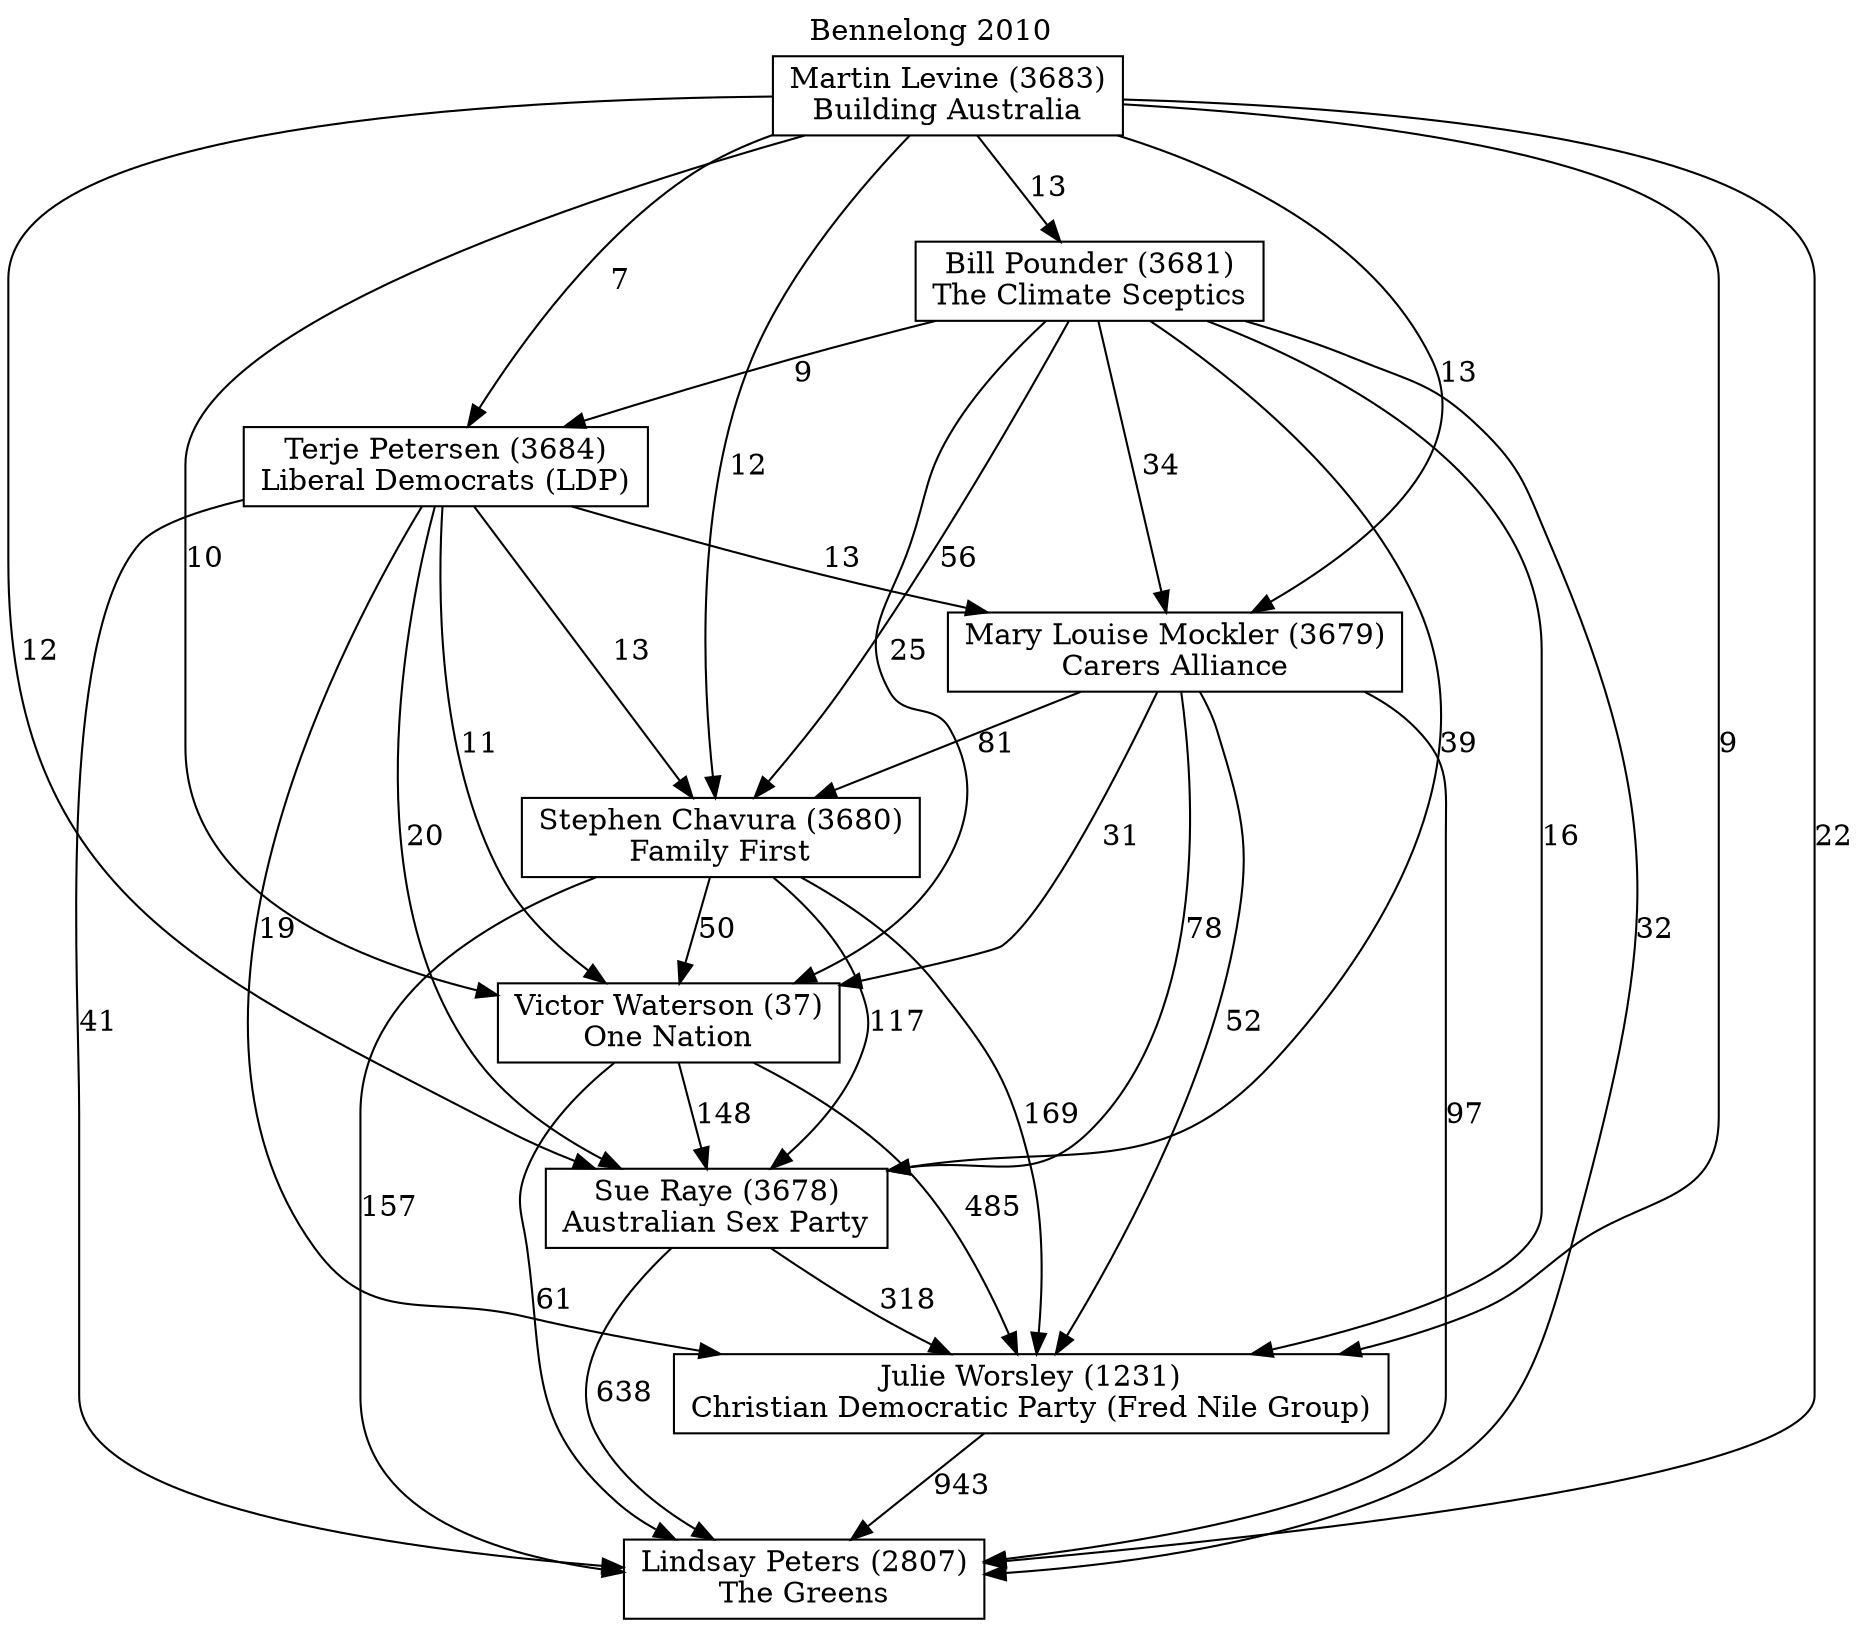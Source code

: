 // House preference flow
digraph "Lindsay Peters (2807)_Bennelong_2010" {
	graph [label="Bennelong 2010" labelloc=t mclimit=10]
	node [shape=box]
	"Bill Pounder (3681)" [label="Bill Pounder (3681)
The Climate Sceptics"]
	"Julie Worsley (1231)" [label="Julie Worsley (1231)
Christian Democratic Party (Fred Nile Group)"]
	"Lindsay Peters (2807)" [label="Lindsay Peters (2807)
The Greens"]
	"Martin Levine (3683)" [label="Martin Levine (3683)
Building Australia"]
	"Mary Louise Mockler (3679)" [label="Mary Louise Mockler (3679)
Carers Alliance"]
	"Stephen Chavura (3680)" [label="Stephen Chavura (3680)
Family First"]
	"Sue Raye (3678)" [label="Sue Raye (3678)
Australian Sex Party"]
	"Terje Petersen (3684)" [label="Terje Petersen (3684)
Liberal Democrats (LDP)"]
	"Victor Waterson (37)" [label="Victor Waterson (37)
One Nation"]
	"Bill Pounder (3681)" -> "Julie Worsley (1231)" [label=16]
	"Bill Pounder (3681)" -> "Lindsay Peters (2807)" [label=32]
	"Bill Pounder (3681)" -> "Mary Louise Mockler (3679)" [label=34]
	"Bill Pounder (3681)" -> "Stephen Chavura (3680)" [label=56]
	"Bill Pounder (3681)" -> "Sue Raye (3678)" [label=39]
	"Bill Pounder (3681)" -> "Terje Petersen (3684)" [label=9]
	"Bill Pounder (3681)" -> "Victor Waterson (37)" [label=25]
	"Julie Worsley (1231)" -> "Lindsay Peters (2807)" [label=943]
	"Martin Levine (3683)" -> "Bill Pounder (3681)" [label=13]
	"Martin Levine (3683)" -> "Julie Worsley (1231)" [label=9]
	"Martin Levine (3683)" -> "Lindsay Peters (2807)" [label=22]
	"Martin Levine (3683)" -> "Mary Louise Mockler (3679)" [label=13]
	"Martin Levine (3683)" -> "Stephen Chavura (3680)" [label=12]
	"Martin Levine (3683)" -> "Sue Raye (3678)" [label=12]
	"Martin Levine (3683)" -> "Terje Petersen (3684)" [label=7]
	"Martin Levine (3683)" -> "Victor Waterson (37)" [label=10]
	"Mary Louise Mockler (3679)" -> "Julie Worsley (1231)" [label=52]
	"Mary Louise Mockler (3679)" -> "Lindsay Peters (2807)" [label=97]
	"Mary Louise Mockler (3679)" -> "Stephen Chavura (3680)" [label=81]
	"Mary Louise Mockler (3679)" -> "Sue Raye (3678)" [label=78]
	"Mary Louise Mockler (3679)" -> "Victor Waterson (37)" [label=31]
	"Stephen Chavura (3680)" -> "Julie Worsley (1231)" [label=169]
	"Stephen Chavura (3680)" -> "Lindsay Peters (2807)" [label=157]
	"Stephen Chavura (3680)" -> "Sue Raye (3678)" [label=117]
	"Stephen Chavura (3680)" -> "Victor Waterson (37)" [label=50]
	"Sue Raye (3678)" -> "Julie Worsley (1231)" [label=318]
	"Sue Raye (3678)" -> "Lindsay Peters (2807)" [label=638]
	"Terje Petersen (3684)" -> "Julie Worsley (1231)" [label=19]
	"Terje Petersen (3684)" -> "Lindsay Peters (2807)" [label=41]
	"Terje Petersen (3684)" -> "Mary Louise Mockler (3679)" [label=13]
	"Terje Petersen (3684)" -> "Stephen Chavura (3680)" [label=13]
	"Terje Petersen (3684)" -> "Sue Raye (3678)" [label=20]
	"Terje Petersen (3684)" -> "Victor Waterson (37)" [label=11]
	"Victor Waterson (37)" -> "Julie Worsley (1231)" [label=485]
	"Victor Waterson (37)" -> "Lindsay Peters (2807)" [label=61]
	"Victor Waterson (37)" -> "Sue Raye (3678)" [label=148]
}
